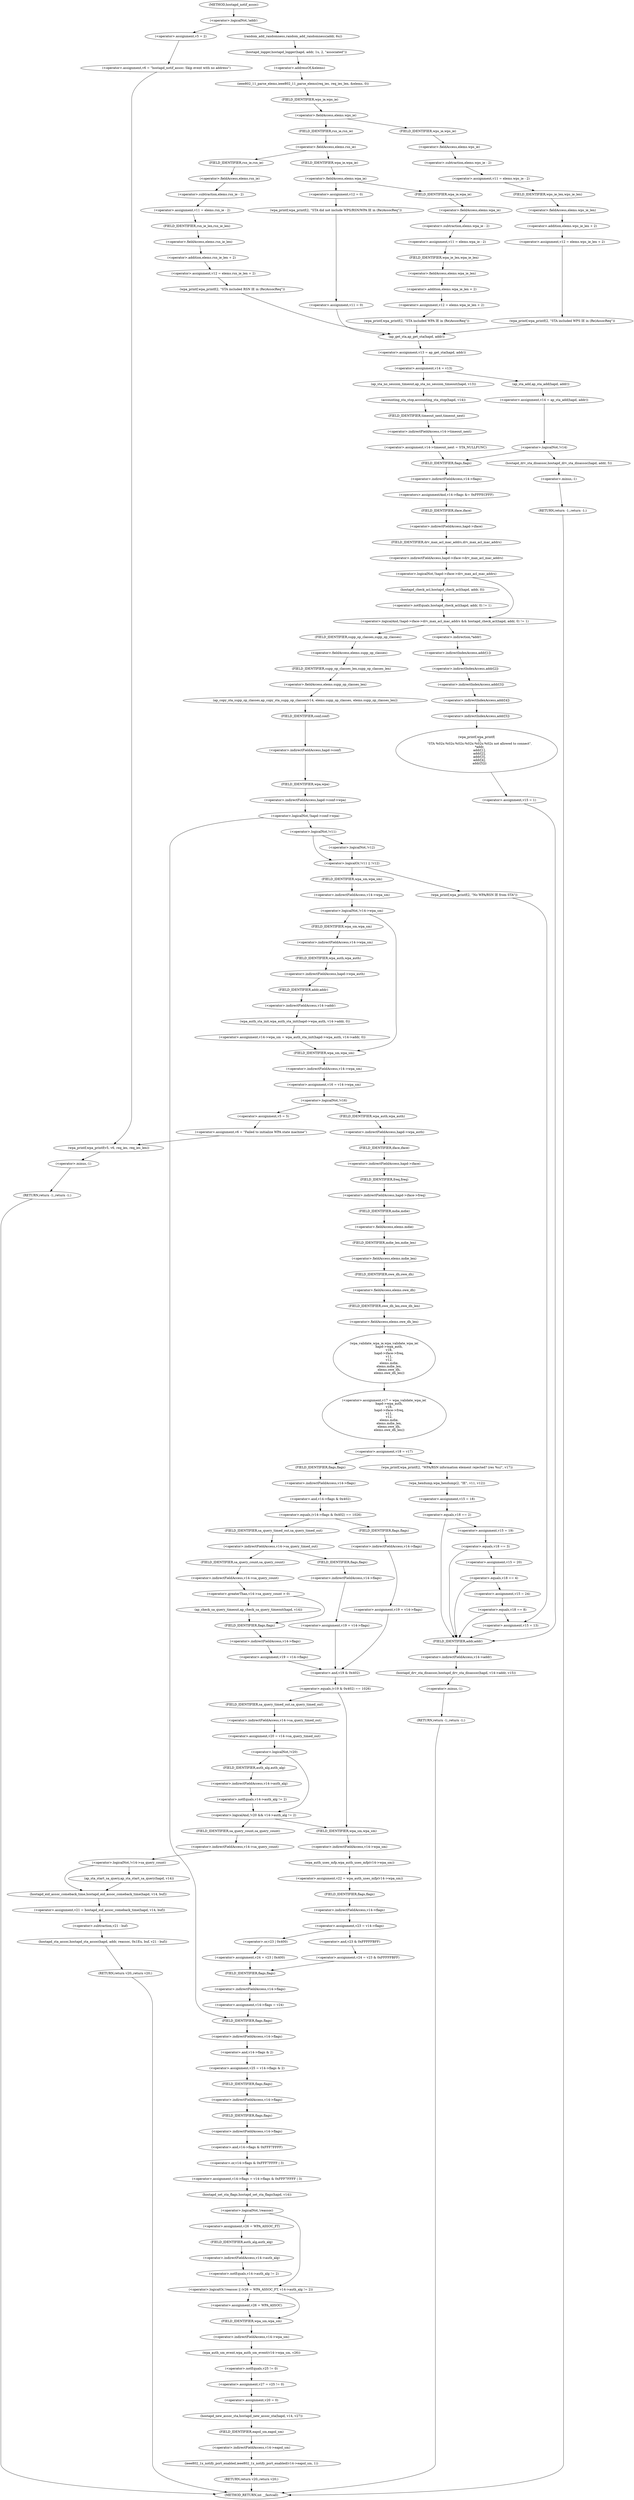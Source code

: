 digraph hostapd_notif_assoc {  
"1000155" [label = "(<operator>.logicalNot,!addr)" ]
"1000158" [label = "(<operator>.assignment,v5 = 2)" ]
"1000161" [label = "(<operator>.assignment,v6 = \"hostapd_notif_assoc: Skip event with no address\")" ]
"1000165" [label = "(wpa_printf,wpa_printf(v5, v6, req_ies, req_ies_len))" ]
"1000170" [label = "(RETURN,return -1;,return -1;)" ]
"1000171" [label = "(<operator>.minus,-1)" ]
"1000173" [label = "(random_add_randomness,random_add_randomness(addr, 6u))" ]
"1000176" [label = "(hostapd_logger,hostapd_logger(hapd, addr, 1u, 2, \"associated\"))" ]
"1000182" [label = "(ieee802_11_parse_elems,ieee802_11_parse_elems(req_ies, req_ies_len, &elems, 0))" ]
"1000185" [label = "(<operator>.addressOf,&elems)" ]
"1000189" [label = "(<operator>.fieldAccess,elems.wps_ie)" ]
"1000191" [label = "(FIELD_IDENTIFIER,wps_ie,wps_ie)" ]
"1000193" [label = "(<operator>.assignment,v11 = elems.wps_ie - 2)" ]
"1000195" [label = "(<operator>.subtraction,elems.wps_ie - 2)" ]
"1000196" [label = "(<operator>.fieldAccess,elems.wps_ie)" ]
"1000198" [label = "(FIELD_IDENTIFIER,wps_ie,wps_ie)" ]
"1000200" [label = "(<operator>.assignment,v12 = elems.wps_ie_len + 2)" ]
"1000202" [label = "(<operator>.addition,elems.wps_ie_len + 2)" ]
"1000203" [label = "(<operator>.fieldAccess,elems.wps_ie_len)" ]
"1000205" [label = "(FIELD_IDENTIFIER,wps_ie_len,wps_ie_len)" ]
"1000207" [label = "(wpa_printf,wpa_printf(2, \"STA included WPS IE in (Re)AssocReq\"))" ]
"1000212" [label = "(<operator>.fieldAccess,elems.rsn_ie)" ]
"1000214" [label = "(FIELD_IDENTIFIER,rsn_ie,rsn_ie)" ]
"1000216" [label = "(<operator>.assignment,v11 = elems.rsn_ie - 2)" ]
"1000218" [label = "(<operator>.subtraction,elems.rsn_ie - 2)" ]
"1000219" [label = "(<operator>.fieldAccess,elems.rsn_ie)" ]
"1000221" [label = "(FIELD_IDENTIFIER,rsn_ie,rsn_ie)" ]
"1000223" [label = "(<operator>.assignment,v12 = elems.rsn_ie_len + 2)" ]
"1000225" [label = "(<operator>.addition,elems.rsn_ie_len + 2)" ]
"1000226" [label = "(<operator>.fieldAccess,elems.rsn_ie_len)" ]
"1000228" [label = "(FIELD_IDENTIFIER,rsn_ie_len,rsn_ie_len)" ]
"1000230" [label = "(wpa_printf,wpa_printf(2, \"STA included RSN IE in (Re)AssocReq\"))" ]
"1000235" [label = "(<operator>.fieldAccess,elems.wpa_ie)" ]
"1000237" [label = "(FIELD_IDENTIFIER,wpa_ie,wpa_ie)" ]
"1000239" [label = "(<operator>.assignment,v11 = elems.wpa_ie - 2)" ]
"1000241" [label = "(<operator>.subtraction,elems.wpa_ie - 2)" ]
"1000242" [label = "(<operator>.fieldAccess,elems.wpa_ie)" ]
"1000244" [label = "(FIELD_IDENTIFIER,wpa_ie,wpa_ie)" ]
"1000246" [label = "(<operator>.assignment,v12 = elems.wpa_ie_len + 2)" ]
"1000248" [label = "(<operator>.addition,elems.wpa_ie_len + 2)" ]
"1000249" [label = "(<operator>.fieldAccess,elems.wpa_ie_len)" ]
"1000251" [label = "(FIELD_IDENTIFIER,wpa_ie_len,wpa_ie_len)" ]
"1000253" [label = "(wpa_printf,wpa_printf(2, \"STA included WPA IE in (Re)AssocReq\"))" ]
"1000258" [label = "(<operator>.assignment,v12 = 0)" ]
"1000261" [label = "(wpa_printf,wpa_printf(2, \"STA did not include WPS/RSN/WPA IE in (Re)AssocReq\"))" ]
"1000264" [label = "(<operator>.assignment,v11 = 0)" ]
"1000267" [label = "(<operator>.assignment,v13 = ap_get_sta(hapd, addr))" ]
"1000269" [label = "(ap_get_sta,ap_get_sta(hapd, addr))" ]
"1000272" [label = "(<operator>.assignment,v14 = v13)" ]
"1000278" [label = "(ap_sta_no_session_timeout,ap_sta_no_session_timeout(hapd, v13))" ]
"1000281" [label = "(accounting_sta_stop,accounting_sta_stop(hapd, v14))" ]
"1000284" [label = "(<operator>.assignment,v14->timeout_next = STA_NULLFUNC)" ]
"1000285" [label = "(<operator>.indirectFieldAccess,v14->timeout_next)" ]
"1000287" [label = "(FIELD_IDENTIFIER,timeout_next,timeout_next)" ]
"1000291" [label = "(<operator>.assignment,v14 = ap_sta_add(hapd, addr))" ]
"1000293" [label = "(ap_sta_add,ap_sta_add(hapd, addr))" ]
"1000297" [label = "(<operator>.logicalNot,!v14)" ]
"1000300" [label = "(hostapd_drv_sta_disassoc,hostapd_drv_sta_disassoc(hapd, addr, 5))" ]
"1000304" [label = "(RETURN,return -1;,return -1;)" ]
"1000305" [label = "(<operator>.minus,-1)" ]
"1000307" [label = "(<operators>.assignmentAnd,v14->flags &= 0xFFFECFFF)" ]
"1000308" [label = "(<operator>.indirectFieldAccess,v14->flags)" ]
"1000310" [label = "(FIELD_IDENTIFIER,flags,flags)" ]
"1000313" [label = "(<operator>.logicalAnd,!hapd->iface->drv_max_acl_mac_addrs && hostapd_check_acl(hapd, addr, 0) != 1)" ]
"1000314" [label = "(<operator>.logicalNot,!hapd->iface->drv_max_acl_mac_addrs)" ]
"1000315" [label = "(<operator>.indirectFieldAccess,hapd->iface->drv_max_acl_mac_addrs)" ]
"1000316" [label = "(<operator>.indirectFieldAccess,hapd->iface)" ]
"1000318" [label = "(FIELD_IDENTIFIER,iface,iface)" ]
"1000319" [label = "(FIELD_IDENTIFIER,drv_max_acl_mac_addrs,drv_max_acl_mac_addrs)" ]
"1000320" [label = "(<operator>.notEquals,hostapd_check_acl(hapd, addr, 0) != 1)" ]
"1000321" [label = "(hostapd_check_acl,hostapd_check_acl(hapd, addr, 0))" ]
"1000327" [label = "(wpa_printf,wpa_printf(\n      3,\n      \"STA %02x:%02x:%02x:%02x:%02x:%02x not allowed to connect\",\n      *addr,\n      addr[1],\n      addr[2],\n      addr[3],\n      addr[4],\n      addr[5]))" ]
"1000330" [label = "(<operator>.indirection,*addr)" ]
"1000332" [label = "(<operator>.indirectIndexAccess,addr[1])" ]
"1000335" [label = "(<operator>.indirectIndexAccess,addr[2])" ]
"1000338" [label = "(<operator>.indirectIndexAccess,addr[3])" ]
"1000341" [label = "(<operator>.indirectIndexAccess,addr[4])" ]
"1000344" [label = "(<operator>.indirectIndexAccess,addr[5])" ]
"1000347" [label = "(<operator>.assignment,v15 = 1)" ]
"1000351" [label = "(hostapd_drv_sta_disassoc,hostapd_drv_sta_disassoc(hapd, v14->addr, v15))" ]
"1000353" [label = "(<operator>.indirectFieldAccess,v14->addr)" ]
"1000355" [label = "(FIELD_IDENTIFIER,addr,addr)" ]
"1000364" [label = "(RETURN,return -1;,return -1;)" ]
"1000365" [label = "(<operator>.minus,-1)" ]
"1000367" [label = "(ap_copy_sta_supp_op_classes,ap_copy_sta_supp_op_classes(v14, elems.supp_op_classes, elems.supp_op_classes_len))" ]
"1000369" [label = "(<operator>.fieldAccess,elems.supp_op_classes)" ]
"1000371" [label = "(FIELD_IDENTIFIER,supp_op_classes,supp_op_classes)" ]
"1000372" [label = "(<operator>.fieldAccess,elems.supp_op_classes_len)" ]
"1000374" [label = "(FIELD_IDENTIFIER,supp_op_classes_len,supp_op_classes_len)" ]
"1000376" [label = "(<operator>.logicalNot,!hapd->conf->wpa)" ]
"1000377" [label = "(<operator>.indirectFieldAccess,hapd->conf->wpa)" ]
"1000378" [label = "(<operator>.indirectFieldAccess,hapd->conf)" ]
"1000380" [label = "(FIELD_IDENTIFIER,conf,conf)" ]
"1000381" [label = "(FIELD_IDENTIFIER,wpa,wpa)" ]
"1000384" [label = "(<operator>.logicalOr,!v11 || !v12)" ]
"1000385" [label = "(<operator>.logicalNot,!v11)" ]
"1000387" [label = "(<operator>.logicalNot,!v12)" ]
"1000390" [label = "(wpa_printf,wpa_printf(2, \"No WPA/RSN IE from STA\"))" ]
"1000394" [label = "(<operator>.assignment,v15 = 13)" ]
"1000399" [label = "(<operator>.logicalNot,!v14->wpa_sm)" ]
"1000400" [label = "(<operator>.indirectFieldAccess,v14->wpa_sm)" ]
"1000402" [label = "(FIELD_IDENTIFIER,wpa_sm,wpa_sm)" ]
"1000403" [label = "(<operator>.assignment,v14->wpa_sm = wpa_auth_sta_init(hapd->wpa_auth, v14->addr, 0))" ]
"1000404" [label = "(<operator>.indirectFieldAccess,v14->wpa_sm)" ]
"1000406" [label = "(FIELD_IDENTIFIER,wpa_sm,wpa_sm)" ]
"1000407" [label = "(wpa_auth_sta_init,wpa_auth_sta_init(hapd->wpa_auth, v14->addr, 0))" ]
"1000408" [label = "(<operator>.indirectFieldAccess,hapd->wpa_auth)" ]
"1000410" [label = "(FIELD_IDENTIFIER,wpa_auth,wpa_auth)" ]
"1000411" [label = "(<operator>.indirectFieldAccess,v14->addr)" ]
"1000413" [label = "(FIELD_IDENTIFIER,addr,addr)" ]
"1000415" [label = "(<operator>.assignment,v16 = v14->wpa_sm)" ]
"1000417" [label = "(<operator>.indirectFieldAccess,v14->wpa_sm)" ]
"1000419" [label = "(FIELD_IDENTIFIER,wpa_sm,wpa_sm)" ]
"1000421" [label = "(<operator>.logicalNot,!v16)" ]
"1000424" [label = "(<operator>.assignment,v5 = 5)" ]
"1000427" [label = "(<operator>.assignment,v6 = \"Failed to initialize WPA state machine\")" ]
"1000431" [label = "(<operator>.assignment,v17 = wpa_validate_wpa_ie(\n          hapd->wpa_auth,\n          v16,\n          hapd->iface->freq,\n          v11,\n          v12,\n          elems.mdie,\n          elems.mdie_len,\n          elems.owe_dh,\n          elems.owe_dh_len))" ]
"1000433" [label = "(wpa_validate_wpa_ie,wpa_validate_wpa_ie(\n          hapd->wpa_auth,\n          v16,\n          hapd->iface->freq,\n          v11,\n          v12,\n          elems.mdie,\n          elems.mdie_len,\n          elems.owe_dh,\n          elems.owe_dh_len))" ]
"1000434" [label = "(<operator>.indirectFieldAccess,hapd->wpa_auth)" ]
"1000436" [label = "(FIELD_IDENTIFIER,wpa_auth,wpa_auth)" ]
"1000438" [label = "(<operator>.indirectFieldAccess,hapd->iface->freq)" ]
"1000439" [label = "(<operator>.indirectFieldAccess,hapd->iface)" ]
"1000441" [label = "(FIELD_IDENTIFIER,iface,iface)" ]
"1000442" [label = "(FIELD_IDENTIFIER,freq,freq)" ]
"1000445" [label = "(<operator>.fieldAccess,elems.mdie)" ]
"1000447" [label = "(FIELD_IDENTIFIER,mdie,mdie)" ]
"1000448" [label = "(<operator>.fieldAccess,elems.mdie_len)" ]
"1000450" [label = "(FIELD_IDENTIFIER,mdie_len,mdie_len)" ]
"1000451" [label = "(<operator>.fieldAccess,elems.owe_dh)" ]
"1000453" [label = "(FIELD_IDENTIFIER,owe_dh,owe_dh)" ]
"1000454" [label = "(<operator>.fieldAccess,elems.owe_dh_len)" ]
"1000456" [label = "(FIELD_IDENTIFIER,owe_dh_len,owe_dh_len)" ]
"1000457" [label = "(<operator>.assignment,v18 = v17)" ]
"1000463" [label = "(wpa_printf,wpa_printf(2, \"WPA/RSN information element rejected? (res %u)\", v17))" ]
"1000467" [label = "(wpa_hexdump,wpa_hexdump(2, \"IE\", v11, v12))" ]
"1000472" [label = "(<operator>.assignment,v15 = 18)" ]
"1000476" [label = "(<operator>.equals,v18 == 2)" ]
"1000480" [label = "(<operator>.assignment,v15 = 19)" ]
"1000484" [label = "(<operator>.equals,v18 == 3)" ]
"1000488" [label = "(<operator>.assignment,v15 = 20)" ]
"1000492" [label = "(<operator>.equals,v18 == 4)" ]
"1000496" [label = "(<operator>.assignment,v15 = 24)" ]
"1000500" [label = "(<operator>.equals,v18 == 8)" ]
"1000506" [label = "(<operator>.equals,(v14->flags & 0x402) == 1026)" ]
"1000507" [label = "(<operator>.and,v14->flags & 0x402)" ]
"1000508" [label = "(<operator>.indirectFieldAccess,v14->flags)" ]
"1000510" [label = "(FIELD_IDENTIFIER,flags,flags)" ]
"1000515" [label = "(<operator>.indirectFieldAccess,v14->sa_query_timed_out)" ]
"1000517" [label = "(FIELD_IDENTIFIER,sa_query_timed_out,sa_query_timed_out)" ]
"1000519" [label = "(<operator>.assignment,v19 = v14->flags)" ]
"1000521" [label = "(<operator>.indirectFieldAccess,v14->flags)" ]
"1000523" [label = "(FIELD_IDENTIFIER,flags,flags)" ]
"1000527" [label = "(<operator>.greaterThan,v14->sa_query_count > 0)" ]
"1000528" [label = "(<operator>.indirectFieldAccess,v14->sa_query_count)" ]
"1000530" [label = "(FIELD_IDENTIFIER,sa_query_count,sa_query_count)" ]
"1000532" [label = "(ap_check_sa_query_timeout,ap_check_sa_query_timeout(hapd, v14))" ]
"1000535" [label = "(<operator>.assignment,v19 = v14->flags)" ]
"1000537" [label = "(<operator>.indirectFieldAccess,v14->flags)" ]
"1000539" [label = "(FIELD_IDENTIFIER,flags,flags)" ]
"1000542" [label = "(<operator>.assignment,v19 = v14->flags)" ]
"1000544" [label = "(<operator>.indirectFieldAccess,v14->flags)" ]
"1000546" [label = "(FIELD_IDENTIFIER,flags,flags)" ]
"1000548" [label = "(<operator>.equals,(v19 & 0x402) == 1026)" ]
"1000549" [label = "(<operator>.and,v19 & 0x402)" ]
"1000554" [label = "(<operator>.assignment,v20 = v14->sa_query_timed_out)" ]
"1000556" [label = "(<operator>.indirectFieldAccess,v14->sa_query_timed_out)" ]
"1000558" [label = "(FIELD_IDENTIFIER,sa_query_timed_out,sa_query_timed_out)" ]
"1000560" [label = "(<operator>.logicalAnd,!v20 && v14->auth_alg != 2)" ]
"1000561" [label = "(<operator>.logicalNot,!v20)" ]
"1000563" [label = "(<operator>.notEquals,v14->auth_alg != 2)" ]
"1000564" [label = "(<operator>.indirectFieldAccess,v14->auth_alg)" ]
"1000566" [label = "(FIELD_IDENTIFIER,auth_alg,auth_alg)" ]
"1000570" [label = "(<operator>.logicalNot,!v14->sa_query_count)" ]
"1000571" [label = "(<operator>.indirectFieldAccess,v14->sa_query_count)" ]
"1000573" [label = "(FIELD_IDENTIFIER,sa_query_count,sa_query_count)" ]
"1000574" [label = "(ap_sta_start_sa_query,ap_sta_start_sa_query(hapd, v14))" ]
"1000577" [label = "(<operator>.assignment,v21 = hostapd_eid_assoc_comeback_time(hapd, v14, buf))" ]
"1000579" [label = "(hostapd_eid_assoc_comeback_time,hostapd_eid_assoc_comeback_time(hapd, v14, buf))" ]
"1000583" [label = "(hostapd_sta_assoc,hostapd_sta_assoc(hapd, addr, reassoc, 0x1Eu, buf, v21 - buf))" ]
"1000589" [label = "(<operator>.subtraction,v21 - buf)" ]
"1000592" [label = "(RETURN,return v20;,return v20;)" ]
"1000594" [label = "(<operator>.assignment,v22 = wpa_auth_uses_mfp(v14->wpa_sm))" ]
"1000596" [label = "(wpa_auth_uses_mfp,wpa_auth_uses_mfp(v14->wpa_sm))" ]
"1000597" [label = "(<operator>.indirectFieldAccess,v14->wpa_sm)" ]
"1000599" [label = "(FIELD_IDENTIFIER,wpa_sm,wpa_sm)" ]
"1000600" [label = "(<operator>.assignment,v23 = v14->flags)" ]
"1000602" [label = "(<operator>.indirectFieldAccess,v14->flags)" ]
"1000604" [label = "(FIELD_IDENTIFIER,flags,flags)" ]
"1000607" [label = "(<operator>.assignment,v24 = v23 | 0x400)" ]
"1000609" [label = "(<operator>.or,v23 | 0x400)" ]
"1000613" [label = "(<operator>.assignment,v24 = v23 & 0xFFFFFBFF)" ]
"1000615" [label = "(<operator>.and,v23 & 0xFFFFFBFF)" ]
"1000618" [label = "(<operator>.assignment,v14->flags = v24)" ]
"1000619" [label = "(<operator>.indirectFieldAccess,v14->flags)" ]
"1000621" [label = "(FIELD_IDENTIFIER,flags,flags)" ]
"1000624" [label = "(<operator>.assignment,v25 = v14->flags & 2)" ]
"1000626" [label = "(<operator>.and,v14->flags & 2)" ]
"1000627" [label = "(<operator>.indirectFieldAccess,v14->flags)" ]
"1000629" [label = "(FIELD_IDENTIFIER,flags,flags)" ]
"1000631" [label = "(<operator>.assignment,v14->flags = v14->flags & 0xFFF7FFFF | 3)" ]
"1000632" [label = "(<operator>.indirectFieldAccess,v14->flags)" ]
"1000634" [label = "(FIELD_IDENTIFIER,flags,flags)" ]
"1000635" [label = "(<operator>.or,v14->flags & 0xFFF7FFFF | 3)" ]
"1000636" [label = "(<operator>.and,v14->flags & 0xFFF7FFFF)" ]
"1000637" [label = "(<operator>.indirectFieldAccess,v14->flags)" ]
"1000639" [label = "(FIELD_IDENTIFIER,flags,flags)" ]
"1000642" [label = "(hostapd_set_sta_flags,hostapd_set_sta_flags(hapd, v14))" ]
"1000646" [label = "(<operator>.logicalOr,!reassoc || (v26 = WPA_ASSOC_FT, v14->auth_alg != 2))" ]
"1000647" [label = "(<operator>.logicalNot,!reassoc)" ]
"1000650" [label = "(<operator>.assignment,v26 = WPA_ASSOC_FT)" ]
"1000653" [label = "(<operator>.notEquals,v14->auth_alg != 2)" ]
"1000654" [label = "(<operator>.indirectFieldAccess,v14->auth_alg)" ]
"1000656" [label = "(FIELD_IDENTIFIER,auth_alg,auth_alg)" ]
"1000658" [label = "(<operator>.assignment,v26 = WPA_ASSOC)" ]
"1000661" [label = "(wpa_auth_sm_event,wpa_auth_sm_event(v14->wpa_sm, v26))" ]
"1000662" [label = "(<operator>.indirectFieldAccess,v14->wpa_sm)" ]
"1000664" [label = "(FIELD_IDENTIFIER,wpa_sm,wpa_sm)" ]
"1000666" [label = "(<operator>.assignment,v27 = v25 != 0)" ]
"1000668" [label = "(<operator>.notEquals,v25 != 0)" ]
"1000671" [label = "(<operator>.assignment,v20 = 0)" ]
"1000674" [label = "(hostapd_new_assoc_sta,hostapd_new_assoc_sta(hapd, v14, v27))" ]
"1000678" [label = "(ieee802_1x_notify_port_enabled,ieee802_1x_notify_port_enabled(v14->eapol_sm, 1))" ]
"1000679" [label = "(<operator>.indirectFieldAccess,v14->eapol_sm)" ]
"1000681" [label = "(FIELD_IDENTIFIER,eapol_sm,eapol_sm)" ]
"1000683" [label = "(RETURN,return v20;,return v20;)" ]
"1000124" [label = "(METHOD,hostapd_notif_assoc)" ]
"1000685" [label = "(METHOD_RETURN,int __fastcall)" ]
  "1000155" -> "1000158" 
  "1000155" -> "1000173" 
  "1000158" -> "1000161" 
  "1000161" -> "1000165" 
  "1000165" -> "1000171" 
  "1000170" -> "1000685" 
  "1000171" -> "1000170" 
  "1000173" -> "1000176" 
  "1000176" -> "1000185" 
  "1000182" -> "1000191" 
  "1000185" -> "1000182" 
  "1000189" -> "1000198" 
  "1000189" -> "1000214" 
  "1000191" -> "1000189" 
  "1000193" -> "1000205" 
  "1000195" -> "1000193" 
  "1000196" -> "1000195" 
  "1000198" -> "1000196" 
  "1000200" -> "1000207" 
  "1000202" -> "1000200" 
  "1000203" -> "1000202" 
  "1000205" -> "1000203" 
  "1000207" -> "1000269" 
  "1000212" -> "1000221" 
  "1000212" -> "1000237" 
  "1000214" -> "1000212" 
  "1000216" -> "1000228" 
  "1000218" -> "1000216" 
  "1000219" -> "1000218" 
  "1000221" -> "1000219" 
  "1000223" -> "1000230" 
  "1000225" -> "1000223" 
  "1000226" -> "1000225" 
  "1000228" -> "1000226" 
  "1000230" -> "1000269" 
  "1000235" -> "1000244" 
  "1000235" -> "1000258" 
  "1000237" -> "1000235" 
  "1000239" -> "1000251" 
  "1000241" -> "1000239" 
  "1000242" -> "1000241" 
  "1000244" -> "1000242" 
  "1000246" -> "1000253" 
  "1000248" -> "1000246" 
  "1000249" -> "1000248" 
  "1000251" -> "1000249" 
  "1000253" -> "1000269" 
  "1000258" -> "1000261" 
  "1000261" -> "1000264" 
  "1000264" -> "1000269" 
  "1000267" -> "1000272" 
  "1000269" -> "1000267" 
  "1000272" -> "1000278" 
  "1000272" -> "1000293" 
  "1000278" -> "1000281" 
  "1000281" -> "1000287" 
  "1000284" -> "1000310" 
  "1000285" -> "1000284" 
  "1000287" -> "1000285" 
  "1000291" -> "1000297" 
  "1000293" -> "1000291" 
  "1000297" -> "1000300" 
  "1000297" -> "1000310" 
  "1000300" -> "1000305" 
  "1000304" -> "1000685" 
  "1000305" -> "1000304" 
  "1000307" -> "1000318" 
  "1000308" -> "1000307" 
  "1000310" -> "1000308" 
  "1000313" -> "1000330" 
  "1000313" -> "1000371" 
  "1000314" -> "1000313" 
  "1000314" -> "1000321" 
  "1000315" -> "1000314" 
  "1000316" -> "1000319" 
  "1000318" -> "1000316" 
  "1000319" -> "1000315" 
  "1000320" -> "1000313" 
  "1000321" -> "1000320" 
  "1000327" -> "1000347" 
  "1000330" -> "1000332" 
  "1000332" -> "1000335" 
  "1000335" -> "1000338" 
  "1000338" -> "1000341" 
  "1000341" -> "1000344" 
  "1000344" -> "1000327" 
  "1000347" -> "1000355" 
  "1000351" -> "1000365" 
  "1000353" -> "1000351" 
  "1000355" -> "1000353" 
  "1000364" -> "1000685" 
  "1000365" -> "1000364" 
  "1000367" -> "1000380" 
  "1000369" -> "1000374" 
  "1000371" -> "1000369" 
  "1000372" -> "1000367" 
  "1000374" -> "1000372" 
  "1000376" -> "1000629" 
  "1000376" -> "1000385" 
  "1000377" -> "1000376" 
  "1000378" -> "1000381" 
  "1000380" -> "1000378" 
  "1000381" -> "1000377" 
  "1000384" -> "1000390" 
  "1000384" -> "1000402" 
  "1000385" -> "1000384" 
  "1000385" -> "1000387" 
  "1000387" -> "1000384" 
  "1000390" -> "1000394" 
  "1000394" -> "1000355" 
  "1000399" -> "1000406" 
  "1000399" -> "1000419" 
  "1000400" -> "1000399" 
  "1000402" -> "1000400" 
  "1000403" -> "1000419" 
  "1000404" -> "1000410" 
  "1000406" -> "1000404" 
  "1000407" -> "1000403" 
  "1000408" -> "1000413" 
  "1000410" -> "1000408" 
  "1000411" -> "1000407" 
  "1000413" -> "1000411" 
  "1000415" -> "1000421" 
  "1000417" -> "1000415" 
  "1000419" -> "1000417" 
  "1000421" -> "1000424" 
  "1000421" -> "1000436" 
  "1000424" -> "1000427" 
  "1000427" -> "1000165" 
  "1000431" -> "1000457" 
  "1000433" -> "1000431" 
  "1000434" -> "1000441" 
  "1000436" -> "1000434" 
  "1000438" -> "1000447" 
  "1000439" -> "1000442" 
  "1000441" -> "1000439" 
  "1000442" -> "1000438" 
  "1000445" -> "1000450" 
  "1000447" -> "1000445" 
  "1000448" -> "1000453" 
  "1000450" -> "1000448" 
  "1000451" -> "1000456" 
  "1000453" -> "1000451" 
  "1000454" -> "1000433" 
  "1000456" -> "1000454" 
  "1000457" -> "1000463" 
  "1000457" -> "1000510" 
  "1000463" -> "1000467" 
  "1000467" -> "1000472" 
  "1000472" -> "1000476" 
  "1000476" -> "1000355" 
  "1000476" -> "1000480" 
  "1000480" -> "1000484" 
  "1000484" -> "1000355" 
  "1000484" -> "1000488" 
  "1000488" -> "1000492" 
  "1000492" -> "1000355" 
  "1000492" -> "1000496" 
  "1000496" -> "1000500" 
  "1000500" -> "1000355" 
  "1000500" -> "1000394" 
  "1000506" -> "1000517" 
  "1000506" -> "1000546" 
  "1000507" -> "1000506" 
  "1000508" -> "1000507" 
  "1000510" -> "1000508" 
  "1000515" -> "1000523" 
  "1000515" -> "1000530" 
  "1000517" -> "1000515" 
  "1000519" -> "1000549" 
  "1000521" -> "1000519" 
  "1000523" -> "1000521" 
  "1000527" -> "1000532" 
  "1000527" -> "1000539" 
  "1000528" -> "1000527" 
  "1000530" -> "1000528" 
  "1000532" -> "1000539" 
  "1000535" -> "1000549" 
  "1000537" -> "1000535" 
  "1000539" -> "1000537" 
  "1000542" -> "1000549" 
  "1000544" -> "1000542" 
  "1000546" -> "1000544" 
  "1000548" -> "1000558" 
  "1000548" -> "1000599" 
  "1000549" -> "1000548" 
  "1000554" -> "1000561" 
  "1000556" -> "1000554" 
  "1000558" -> "1000556" 
  "1000560" -> "1000573" 
  "1000560" -> "1000599" 
  "1000561" -> "1000560" 
  "1000561" -> "1000566" 
  "1000563" -> "1000560" 
  "1000564" -> "1000563" 
  "1000566" -> "1000564" 
  "1000570" -> "1000574" 
  "1000570" -> "1000579" 
  "1000571" -> "1000570" 
  "1000573" -> "1000571" 
  "1000574" -> "1000579" 
  "1000577" -> "1000589" 
  "1000579" -> "1000577" 
  "1000583" -> "1000592" 
  "1000589" -> "1000583" 
  "1000592" -> "1000685" 
  "1000594" -> "1000604" 
  "1000596" -> "1000594" 
  "1000597" -> "1000596" 
  "1000599" -> "1000597" 
  "1000600" -> "1000609" 
  "1000600" -> "1000615" 
  "1000602" -> "1000600" 
  "1000604" -> "1000602" 
  "1000607" -> "1000621" 
  "1000609" -> "1000607" 
  "1000613" -> "1000621" 
  "1000615" -> "1000613" 
  "1000618" -> "1000629" 
  "1000619" -> "1000618" 
  "1000621" -> "1000619" 
  "1000624" -> "1000634" 
  "1000626" -> "1000624" 
  "1000627" -> "1000626" 
  "1000629" -> "1000627" 
  "1000631" -> "1000642" 
  "1000632" -> "1000639" 
  "1000634" -> "1000632" 
  "1000635" -> "1000631" 
  "1000636" -> "1000635" 
  "1000637" -> "1000636" 
  "1000639" -> "1000637" 
  "1000642" -> "1000647" 
  "1000646" -> "1000658" 
  "1000646" -> "1000664" 
  "1000647" -> "1000646" 
  "1000647" -> "1000650" 
  "1000650" -> "1000656" 
  "1000653" -> "1000646" 
  "1000654" -> "1000653" 
  "1000656" -> "1000654" 
  "1000658" -> "1000664" 
  "1000661" -> "1000668" 
  "1000662" -> "1000661" 
  "1000664" -> "1000662" 
  "1000666" -> "1000671" 
  "1000668" -> "1000666" 
  "1000671" -> "1000674" 
  "1000674" -> "1000681" 
  "1000678" -> "1000683" 
  "1000679" -> "1000678" 
  "1000681" -> "1000679" 
  "1000683" -> "1000685" 
  "1000124" -> "1000155" 
}
